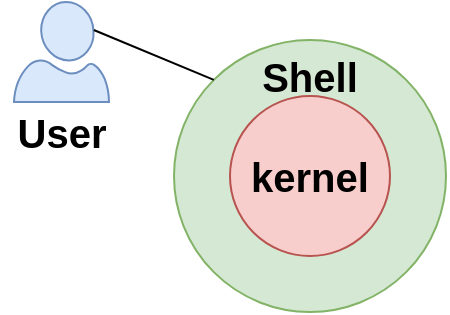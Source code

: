 <mxfile version="21.2.8" type="device">
  <diagram name="第 1 页" id="G0diuHoKhDT6E2569p9L">
    <mxGraphModel dx="1436" dy="656" grid="0" gridSize="10" guides="1" tooltips="1" connect="1" arrows="1" fold="1" page="0" pageScale="1" pageWidth="3300" pageHeight="4681" math="0" shadow="0">
      <root>
        <mxCell id="0" />
        <mxCell id="1" parent="0" />
        <mxCell id="dLj5j7xqhCQ57mRKmGE--2" value="Shell" style="ellipse;whiteSpace=wrap;html=1;aspect=fixed;fontSize=20;fillColor=#d5e8d4;strokeColor=#82b366;verticalAlign=top;fontStyle=1" vertex="1" parent="1">
          <mxGeometry x="76" y="100" width="136" height="136" as="geometry" />
        </mxCell>
        <mxCell id="dLj5j7xqhCQ57mRKmGE--1" value="kernel" style="ellipse;whiteSpace=wrap;html=1;aspect=fixed;fontSize=20;fillColor=#f8cecc;strokeColor=#b85450;fontStyle=1" vertex="1" parent="1">
          <mxGeometry x="104" y="128" width="80" height="80" as="geometry" />
        </mxCell>
        <mxCell id="dLj5j7xqhCQ57mRKmGE--5" value="" style="verticalLabelPosition=bottom;html=1;verticalAlign=top;align=center;strokeColor=#6c8ebf;fillColor=#dae8fc;shape=mxgraph.azure.user;fontSize=16;" vertex="1" parent="1">
          <mxGeometry x="-4" y="81" width="47.5" height="50" as="geometry" />
        </mxCell>
        <mxCell id="dLj5j7xqhCQ57mRKmGE--6" value="User" style="text;html=1;strokeColor=none;fillColor=none;align=center;verticalAlign=middle;whiteSpace=wrap;rounded=0;fontSize=20;fontStyle=1" vertex="1" parent="1">
          <mxGeometry x="-10.25" y="131" width="60" height="30" as="geometry" />
        </mxCell>
        <mxCell id="dLj5j7xqhCQ57mRKmGE--7" value="" style="endArrow=none;html=1;rounded=0;fontSize=12;startSize=8;endSize=8;curved=1;exitX=0.84;exitY=0.28;exitDx=0;exitDy=0;exitPerimeter=0;entryX=0;entryY=0;entryDx=0;entryDy=0;" edge="1" parent="1" source="dLj5j7xqhCQ57mRKmGE--5" target="dLj5j7xqhCQ57mRKmGE--2">
          <mxGeometry width="50" height="50" relative="1" as="geometry">
            <mxPoint x="89" y="53" as="sourcePoint" />
            <mxPoint x="139" y="3" as="targetPoint" />
          </mxGeometry>
        </mxCell>
      </root>
    </mxGraphModel>
  </diagram>
</mxfile>
